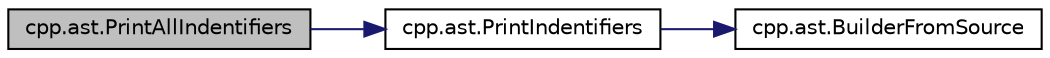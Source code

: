 digraph "cpp.ast.PrintAllIndentifiers"
{
  edge [fontname="Helvetica",fontsize="10",labelfontname="Helvetica",labelfontsize="10"];
  node [fontname="Helvetica",fontsize="10",shape=record];
  rankdir="LR";
  Node37 [label="cpp.ast.PrintAllIndentifiers",height=0.2,width=0.4,color="black", fillcolor="grey75", style="filled", fontcolor="black"];
  Node37 -> Node38 [color="midnightblue",fontsize="10",style="solid",fontname="Helvetica"];
  Node38 [label="cpp.ast.PrintIndentifiers",height=0.2,width=0.4,color="black", fillcolor="white", style="filled",URL="$d2/d9c/namespacecpp_1_1ast.html#a6a793b93aff7779af7017d001ce3b226"];
  Node38 -> Node39 [color="midnightblue",fontsize="10",style="solid",fontname="Helvetica"];
  Node39 [label="cpp.ast.BuilderFromSource",height=0.2,width=0.4,color="black", fillcolor="white", style="filled",URL="$d2/d9c/namespacecpp_1_1ast.html#a696471f0d7971a0789824803a008cf6b"];
}
